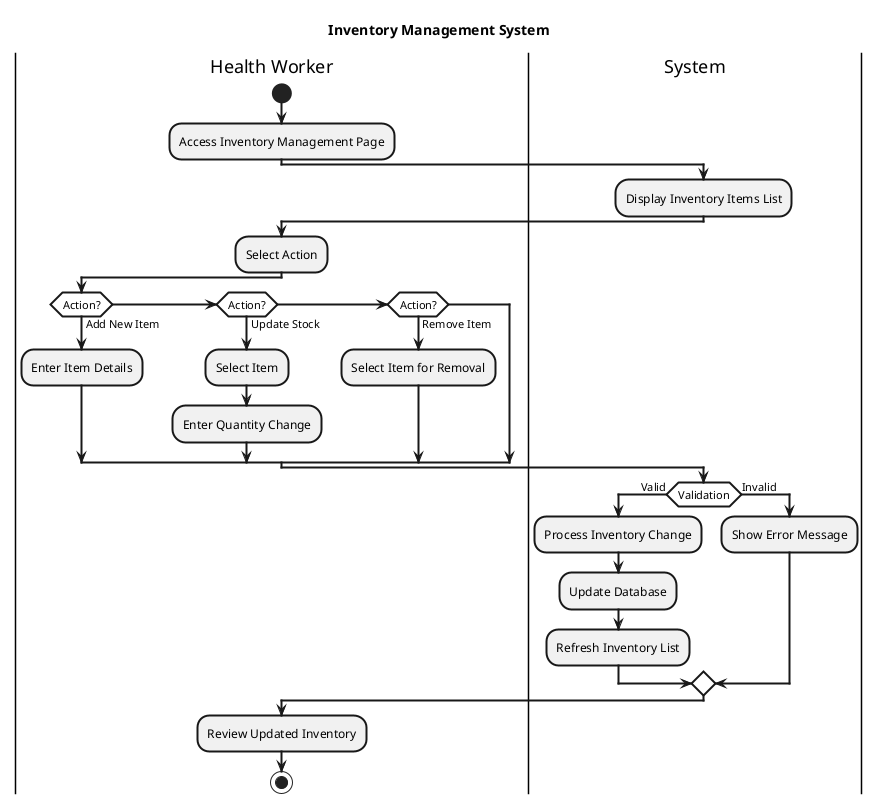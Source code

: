 @startuml
skinparam defaultTextAlignment center
skinparam ArrowThickness 2
skinparam ActivityBorderThickness 2
skinparam ActivityDiamondBackgroundColor white
skinparam ActivityDiamondBorderThickness 2

title Inventory Management System

|Health Worker|
start
:Access Inventory Management Page;

|System|
:Display Inventory Items List;

|Health Worker|
:Select Action;

if (Action?) then (Add New Item)
  :Enter Item Details;
elseif (Action?) then (Update Stock)
  :Select Item;
  :Enter Quantity Change;
elseif (Action?) then (Remove Item)
  :Select Item for Removal;
endif

|System|
if (Validation) then (Valid)
  :Process Inventory Change;
  :Update Database;
  :Refresh Inventory List;
else (Invalid)
  :Show Error Message;
endif

|Health Worker|
:Review Updated Inventory;

stop

@enduml 